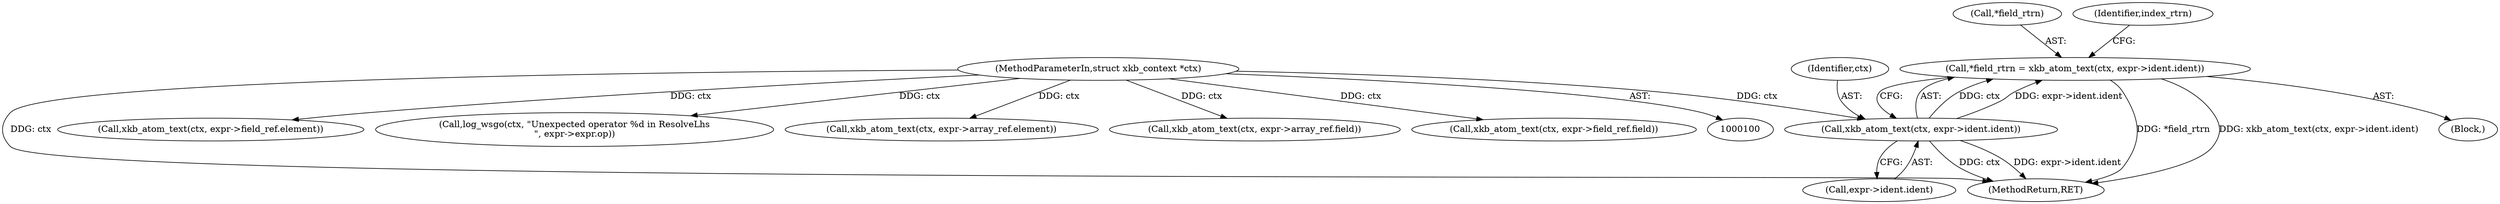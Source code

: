 digraph "0_libxkbcommon_38e1766bc6e20108948aec8a0b222a4bad0254e9@pointer" {
"1000119" [label="(Call,*field_rtrn = xkb_atom_text(ctx, expr->ident.ident))"];
"1000122" [label="(Call,xkb_atom_text(ctx, expr->ident.ident))"];
"1000101" [label="(MethodParameterIn,struct xkb_context *ctx)"];
"1000205" [label="(MethodReturn,RET)"];
"1000122" [label="(Call,xkb_atom_text(ctx, expr->ident.ident))"];
"1000101" [label="(MethodParameterIn,struct xkb_context *ctx)"];
"1000113" [label="(Block,)"];
"1000120" [label="(Call,*field_rtrn)"];
"1000131" [label="(Identifier,index_rtrn)"];
"1000139" [label="(Call,xkb_atom_text(ctx, expr->field_ref.element))"];
"1000123" [label="(Identifier,ctx)"];
"1000195" [label="(Call,log_wsgo(ctx, \"Unexpected operator %d in ResolveLhs\n\", expr->expr.op))"];
"1000166" [label="(Call,xkb_atom_text(ctx, expr->array_ref.element))"];
"1000124" [label="(Call,expr->ident.ident)"];
"1000176" [label="(Call,xkb_atom_text(ctx, expr->array_ref.field))"];
"1000119" [label="(Call,*field_rtrn = xkb_atom_text(ctx, expr->ident.ident))"];
"1000149" [label="(Call,xkb_atom_text(ctx, expr->field_ref.field))"];
"1000119" -> "1000113"  [label="AST: "];
"1000119" -> "1000122"  [label="CFG: "];
"1000120" -> "1000119"  [label="AST: "];
"1000122" -> "1000119"  [label="AST: "];
"1000131" -> "1000119"  [label="CFG: "];
"1000119" -> "1000205"  [label="DDG: *field_rtrn"];
"1000119" -> "1000205"  [label="DDG: xkb_atom_text(ctx, expr->ident.ident)"];
"1000122" -> "1000119"  [label="DDG: ctx"];
"1000122" -> "1000119"  [label="DDG: expr->ident.ident"];
"1000122" -> "1000124"  [label="CFG: "];
"1000123" -> "1000122"  [label="AST: "];
"1000124" -> "1000122"  [label="AST: "];
"1000122" -> "1000205"  [label="DDG: ctx"];
"1000122" -> "1000205"  [label="DDG: expr->ident.ident"];
"1000101" -> "1000122"  [label="DDG: ctx"];
"1000101" -> "1000100"  [label="AST: "];
"1000101" -> "1000205"  [label="DDG: ctx"];
"1000101" -> "1000139"  [label="DDG: ctx"];
"1000101" -> "1000149"  [label="DDG: ctx"];
"1000101" -> "1000166"  [label="DDG: ctx"];
"1000101" -> "1000176"  [label="DDG: ctx"];
"1000101" -> "1000195"  [label="DDG: ctx"];
}
